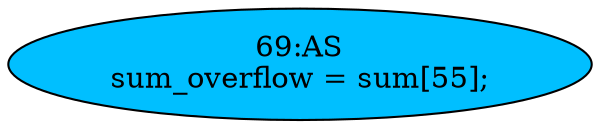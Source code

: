 strict digraph "" {
	node [label="\N"];
	"69:AS"	 [ast="<pyverilog.vparser.ast.Assign object at 0x7f53bf52eb10>",
		def_var="['sum_overflow']",
		fillcolor=deepskyblue,
		label="69:AS
sum_overflow = sum[55];",
		statements="[]",
		style=filled,
		typ=Assign,
		use_var="['sum']"];
}
